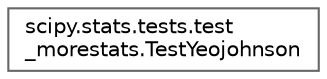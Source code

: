 digraph "Graphical Class Hierarchy"
{
 // LATEX_PDF_SIZE
  bgcolor="transparent";
  edge [fontname=Helvetica,fontsize=10,labelfontname=Helvetica,labelfontsize=10];
  node [fontname=Helvetica,fontsize=10,shape=box,height=0.2,width=0.4];
  rankdir="LR";
  Node0 [id="Node000000",label="scipy.stats.tests.test\l_morestats.TestYeojohnson",height=0.2,width=0.4,color="grey40", fillcolor="white", style="filled",URL="$d5/d73/classscipy_1_1stats_1_1tests_1_1test__morestats_1_1TestYeojohnson.html",tooltip=" "];
}
